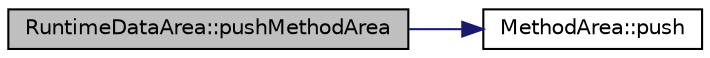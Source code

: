 digraph "RuntimeDataArea::pushMethodArea"
{
 // LATEX_PDF_SIZE
  edge [fontname="Helvetica",fontsize="10",labelfontname="Helvetica",labelfontsize="10"];
  node [fontname="Helvetica",fontsize="10",shape=record];
  rankdir="LR";
  Node1 [label="RuntimeDataArea::pushMethodArea",height=0.2,width=0.4,color="black", fillcolor="grey75", style="filled", fontcolor="black",tooltip=" "];
  Node1 -> Node2 [color="midnightblue",fontsize="10",style="solid",fontname="Helvetica"];
  Node2 [label="MethodArea::push",height=0.2,width=0.4,color="black", fillcolor="white", style="filled",URL="$class_method_area.html#afa1c66d593b174d3ddd89f5445baba23",tooltip=" "];
}
